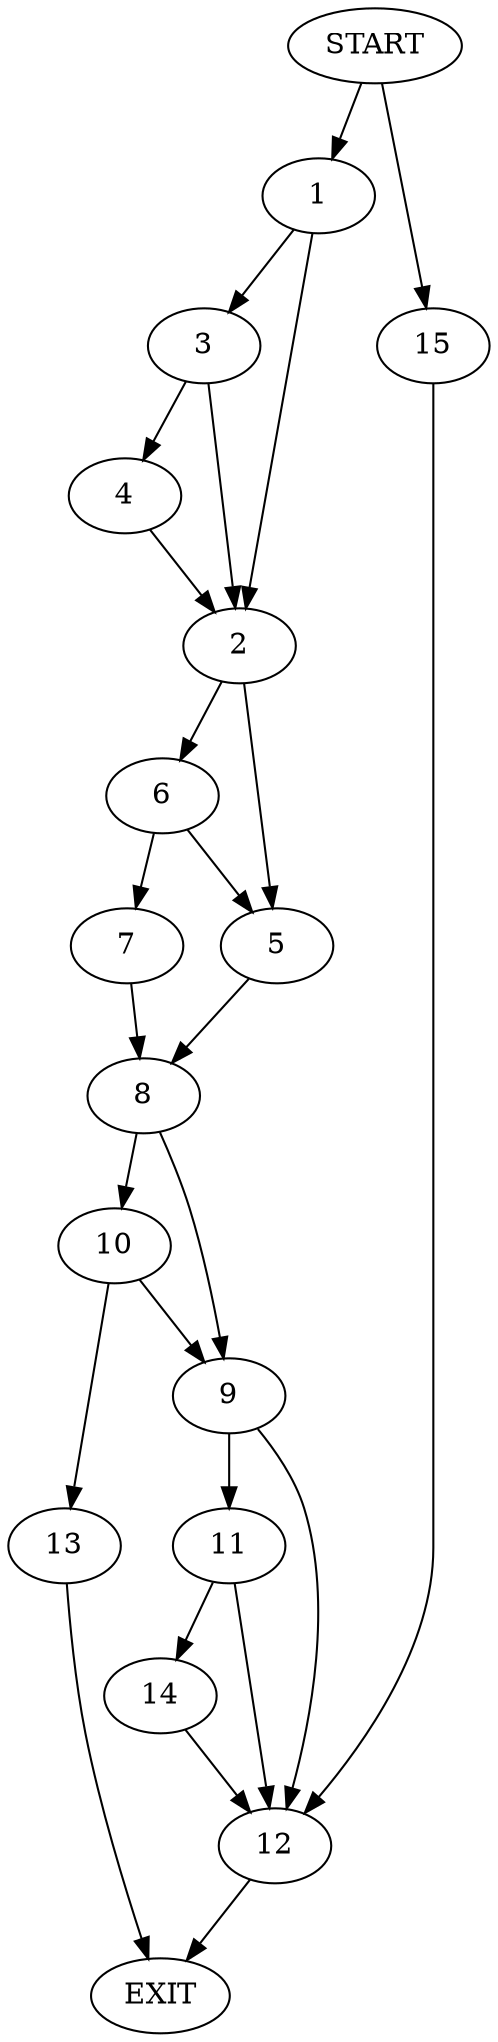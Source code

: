 digraph {
0 [label="START"]
16 [label="EXIT"]
0 -> 1
1 -> 2
1 -> 3
3 -> 4
3 -> 2
2 -> 5
2 -> 6
4 -> 2
6 -> 5
6 -> 7
5 -> 8
7 -> 8
8 -> 9
8 -> 10
9 -> 11
9 -> 12
10 -> 9
10 -> 13
13 -> 16
11 -> 14
11 -> 12
12 -> 16
14 -> 12
0 -> 15
15 -> 12
}
